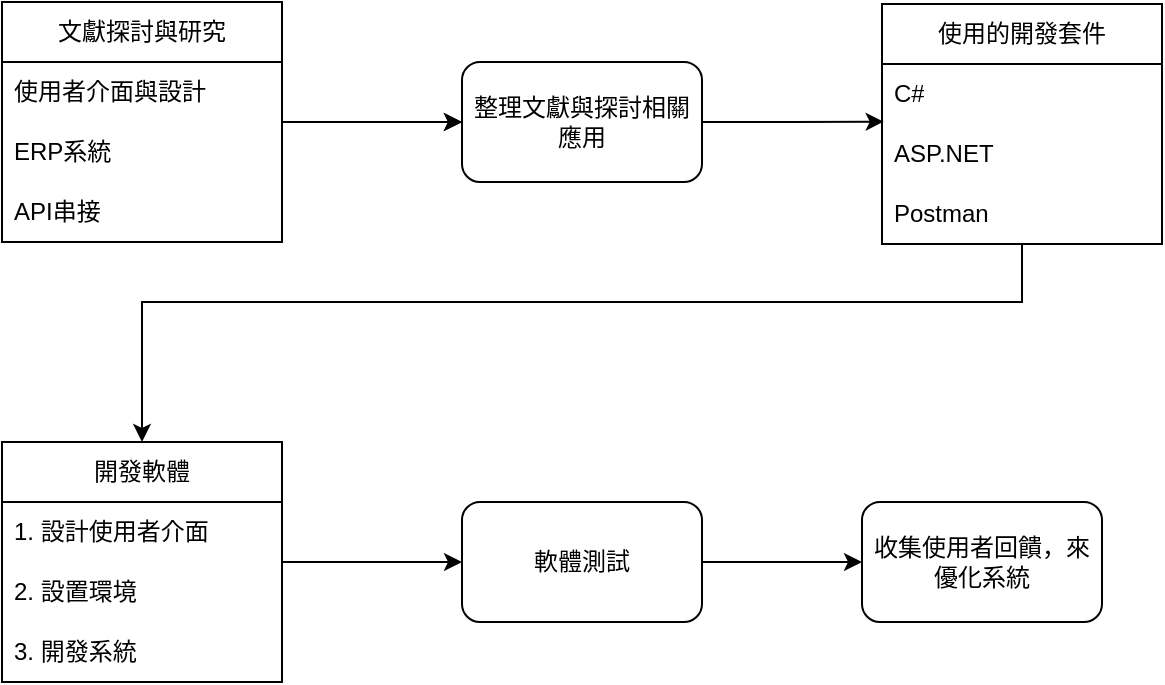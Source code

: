 <mxfile version="21.1.2" type="device">
  <diagram name="Page-1" id="b520641d-4fe3-3701-9064-5fc419738815">
    <mxGraphModel dx="819" dy="482" grid="1" gridSize="10" guides="1" tooltips="1" connect="1" arrows="1" fold="1" page="1" pageScale="1" pageWidth="1100" pageHeight="850" background="none" math="0" shadow="0">
      <root>
        <mxCell id="0" />
        <mxCell id="1" parent="0" />
        <mxCell id="ee3ze4FzdH76iupNkERL-6" value="" style="edgeStyle=orthogonalEdgeStyle;rounded=0;orthogonalLoop=1;jettySize=auto;html=1;" edge="1" parent="1" source="WcTisklx-m1gqz6KuzqK-1" target="ee3ze4FzdH76iupNkERL-5">
          <mxGeometry relative="1" as="geometry" />
        </mxCell>
        <mxCell id="ee3ze4FzdH76iupNkERL-11" value="" style="edgeStyle=orthogonalEdgeStyle;rounded=0;orthogonalLoop=1;jettySize=auto;html=1;" edge="1" parent="1" source="WcTisklx-m1gqz6KuzqK-1" target="ee3ze4FzdH76iupNkERL-5">
          <mxGeometry relative="1" as="geometry" />
        </mxCell>
        <mxCell id="WcTisklx-m1gqz6KuzqK-1" value="文獻探討與研究" style="swimlane;fontStyle=0;childLayout=stackLayout;horizontal=1;startSize=30;horizontalStack=0;resizeParent=1;resizeParentMax=0;resizeLast=0;collapsible=1;marginBottom=0;whiteSpace=wrap;html=1;" parent="1" vertex="1">
          <mxGeometry x="140" y="80" width="140" height="120" as="geometry" />
        </mxCell>
        <mxCell id="WcTisklx-m1gqz6KuzqK-2" value="使用者介面與設計" style="text;strokeColor=none;fillColor=none;align=left;verticalAlign=middle;spacingLeft=4;spacingRight=4;overflow=hidden;points=[[0,0.5],[1,0.5]];portConstraint=eastwest;rotatable=0;whiteSpace=wrap;html=1;" parent="WcTisklx-m1gqz6KuzqK-1" vertex="1">
          <mxGeometry y="30" width="140" height="30" as="geometry" />
        </mxCell>
        <mxCell id="WcTisklx-m1gqz6KuzqK-3" value="ERP系統" style="text;strokeColor=none;fillColor=none;align=left;verticalAlign=middle;spacingLeft=4;spacingRight=4;overflow=hidden;points=[[0,0.5],[1,0.5]];portConstraint=eastwest;rotatable=0;whiteSpace=wrap;html=1;" parent="WcTisklx-m1gqz6KuzqK-1" vertex="1">
          <mxGeometry y="60" width="140" height="30" as="geometry" />
        </mxCell>
        <mxCell id="WcTisklx-m1gqz6KuzqK-4" value="API串接" style="text;strokeColor=none;fillColor=none;align=left;verticalAlign=middle;spacingLeft=4;spacingRight=4;overflow=hidden;points=[[0,0.5],[1,0.5]];portConstraint=eastwest;rotatable=0;whiteSpace=wrap;html=1;" parent="WcTisklx-m1gqz6KuzqK-1" vertex="1">
          <mxGeometry y="90" width="140" height="30" as="geometry" />
        </mxCell>
        <mxCell id="ee3ze4FzdH76iupNkERL-18" style="edgeStyle=orthogonalEdgeStyle;rounded=0;orthogonalLoop=1;jettySize=auto;html=1;exitX=1;exitY=0.5;exitDx=0;exitDy=0;entryX=0.006;entryY=0.962;entryDx=0;entryDy=0;entryPerimeter=0;" edge="1" parent="1" source="ee3ze4FzdH76iupNkERL-5" target="ee3ze4FzdH76iupNkERL-13">
          <mxGeometry relative="1" as="geometry">
            <mxPoint x="570" y="140" as="targetPoint" />
          </mxGeometry>
        </mxCell>
        <mxCell id="ee3ze4FzdH76iupNkERL-5" value="整理文獻與探討相關應用" style="rounded=1;whiteSpace=wrap;html=1;fontStyle=0;startSize=30;" vertex="1" parent="1">
          <mxGeometry x="370" y="110" width="120" height="60" as="geometry" />
        </mxCell>
        <mxCell id="ee3ze4FzdH76iupNkERL-22" value="" style="edgeStyle=orthogonalEdgeStyle;rounded=0;orthogonalLoop=1;jettySize=auto;html=1;" edge="1" parent="1" source="ee3ze4FzdH76iupNkERL-12" target="ee3ze4FzdH76iupNkERL-19">
          <mxGeometry relative="1" as="geometry">
            <Array as="points">
              <mxPoint x="650" y="230" />
              <mxPoint x="210" y="230" />
            </Array>
          </mxGeometry>
        </mxCell>
        <mxCell id="ee3ze4FzdH76iupNkERL-12" value="使用的開發套件" style="swimlane;fontStyle=0;childLayout=stackLayout;horizontal=1;startSize=30;horizontalStack=0;resizeParent=1;resizeParentMax=0;resizeLast=0;collapsible=1;marginBottom=0;whiteSpace=wrap;html=1;" vertex="1" parent="1">
          <mxGeometry x="580" y="81" width="140" height="120" as="geometry" />
        </mxCell>
        <mxCell id="ee3ze4FzdH76iupNkERL-13" value="C#" style="text;strokeColor=none;fillColor=none;align=left;verticalAlign=middle;spacingLeft=4;spacingRight=4;overflow=hidden;points=[[0,0.5],[1,0.5]];portConstraint=eastwest;rotatable=0;whiteSpace=wrap;html=1;" vertex="1" parent="ee3ze4FzdH76iupNkERL-12">
          <mxGeometry y="30" width="140" height="30" as="geometry" />
        </mxCell>
        <mxCell id="ee3ze4FzdH76iupNkERL-14" value="ASP.NET" style="text;strokeColor=none;fillColor=none;align=left;verticalAlign=middle;spacingLeft=4;spacingRight=4;overflow=hidden;points=[[0,0.5],[1,0.5]];portConstraint=eastwest;rotatable=0;whiteSpace=wrap;html=1;" vertex="1" parent="ee3ze4FzdH76iupNkERL-12">
          <mxGeometry y="60" width="140" height="30" as="geometry" />
        </mxCell>
        <mxCell id="ee3ze4FzdH76iupNkERL-30" value="Postman" style="text;strokeColor=none;fillColor=none;align=left;verticalAlign=middle;spacingLeft=4;spacingRight=4;overflow=hidden;points=[[0,0.5],[1,0.5]];portConstraint=eastwest;rotatable=0;whiteSpace=wrap;html=1;" vertex="1" parent="ee3ze4FzdH76iupNkERL-12">
          <mxGeometry y="90" width="140" height="30" as="geometry" />
        </mxCell>
        <mxCell id="ee3ze4FzdH76iupNkERL-27" value="" style="edgeStyle=orthogonalEdgeStyle;rounded=0;orthogonalLoop=1;jettySize=auto;html=1;" edge="1" parent="1" source="ee3ze4FzdH76iupNkERL-19" target="ee3ze4FzdH76iupNkERL-26">
          <mxGeometry relative="1" as="geometry" />
        </mxCell>
        <mxCell id="ee3ze4FzdH76iupNkERL-19" value="開發軟體" style="swimlane;fontStyle=0;childLayout=stackLayout;horizontal=1;startSize=30;horizontalStack=0;resizeParent=1;resizeParentMax=0;resizeLast=0;collapsible=1;marginBottom=0;whiteSpace=wrap;html=1;" vertex="1" parent="1">
          <mxGeometry x="140" y="300" width="140" height="120" as="geometry" />
        </mxCell>
        <mxCell id="ee3ze4FzdH76iupNkERL-20" value="1. 設計使用者介面" style="text;strokeColor=none;fillColor=none;align=left;verticalAlign=middle;spacingLeft=4;spacingRight=4;overflow=hidden;points=[[0,0.5],[1,0.5]];portConstraint=eastwest;rotatable=0;whiteSpace=wrap;html=1;" vertex="1" parent="ee3ze4FzdH76iupNkERL-19">
          <mxGeometry y="30" width="140" height="30" as="geometry" />
        </mxCell>
        <mxCell id="ee3ze4FzdH76iupNkERL-21" value="2. 設置環境" style="text;strokeColor=none;fillColor=none;align=left;verticalAlign=middle;spacingLeft=4;spacingRight=4;overflow=hidden;points=[[0,0.5],[1,0.5]];portConstraint=eastwest;rotatable=0;whiteSpace=wrap;html=1;" vertex="1" parent="ee3ze4FzdH76iupNkERL-19">
          <mxGeometry y="60" width="140" height="30" as="geometry" />
        </mxCell>
        <mxCell id="ee3ze4FzdH76iupNkERL-23" value="3. 開發系統" style="text;strokeColor=none;fillColor=none;align=left;verticalAlign=middle;spacingLeft=4;spacingRight=4;overflow=hidden;points=[[0,0.5],[1,0.5]];portConstraint=eastwest;rotatable=0;whiteSpace=wrap;html=1;" vertex="1" parent="ee3ze4FzdH76iupNkERL-19">
          <mxGeometry y="90" width="140" height="30" as="geometry" />
        </mxCell>
        <mxCell id="ee3ze4FzdH76iupNkERL-29" value="" style="edgeStyle=orthogonalEdgeStyle;rounded=0;orthogonalLoop=1;jettySize=auto;html=1;" edge="1" parent="1" source="ee3ze4FzdH76iupNkERL-26" target="ee3ze4FzdH76iupNkERL-28">
          <mxGeometry relative="1" as="geometry" />
        </mxCell>
        <mxCell id="ee3ze4FzdH76iupNkERL-26" value="軟體測試" style="rounded=1;whiteSpace=wrap;html=1;" vertex="1" parent="1">
          <mxGeometry x="370" y="330" width="120" height="60" as="geometry" />
        </mxCell>
        <mxCell id="ee3ze4FzdH76iupNkERL-28" value="收集使用者回饋，來優化系統" style="rounded=1;whiteSpace=wrap;html=1;" vertex="1" parent="1">
          <mxGeometry x="570" y="330" width="120" height="60" as="geometry" />
        </mxCell>
      </root>
    </mxGraphModel>
  </diagram>
</mxfile>
